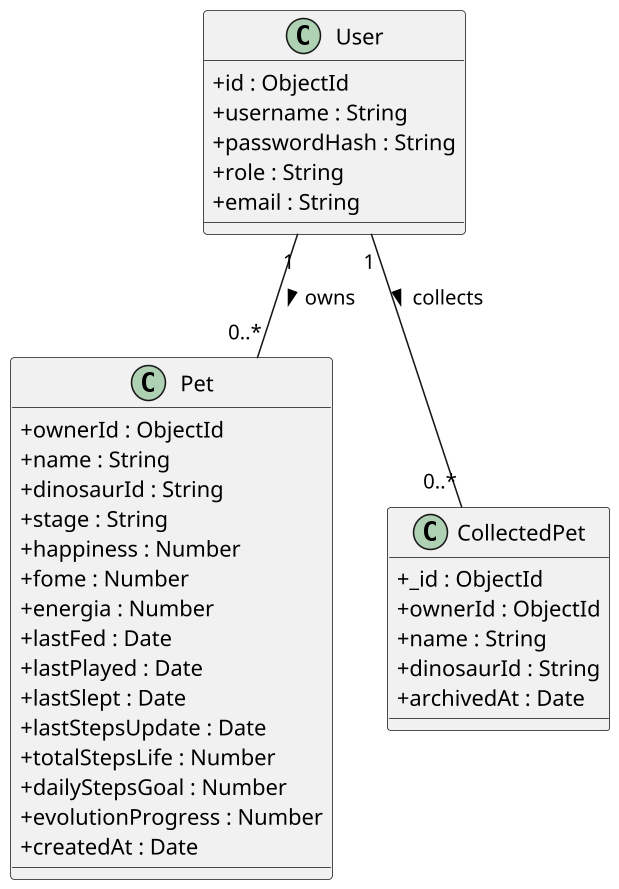 @startuml
!pragma diagramType class
skinparam dpi 150
skinparam classAttributeIconSize 0

class User {
  +id : ObjectId
  +username : String
  +passwordHash : String
  +role : String
  +email : String
}

class Pet {
  +ownerId : ObjectId
  +name : String
  +dinosaurId : String
  +stage : String
  +happiness : Number
  +fome : Number
  +energia : Number
  +lastFed : Date
  +lastPlayed : Date
  +lastSlept : Date
  +lastStepsUpdate : Date
  +totalStepsLife : Number
  +dailyStepsGoal : Number
  +evolutionProgress : Number
  +createdAt : Date
}

class CollectedPet {
  +_id : ObjectId
  +ownerId : ObjectId
  +name : String
  +dinosaurId : String
  +archivedAt : Date
}

' Relações
User "1" -- "0..*" Pet : owns >
User "1" -- "0..*" CollectedPet : collects >

@enduml